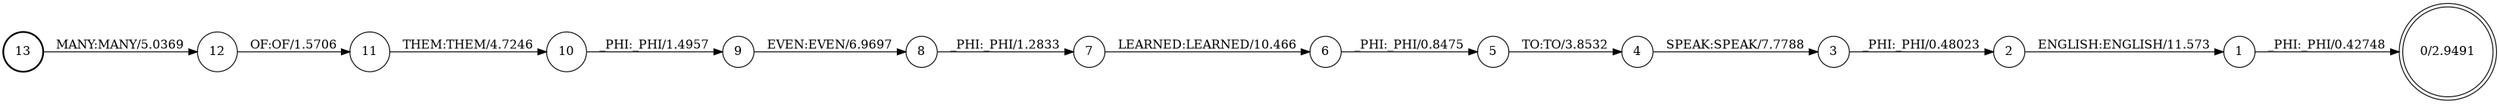 digraph FST {
rankdir = LR;
size = "22,17";
label = "";
center = 1;
orientation = Portrait;
ranksep = "0.4";
nodesep = "0.25";
13 [label = "13", shape = circle, style = bold, fontsize = 14]
	13 -> 12 [label = "MANY:MANY/5.0369", fontsize = 14];
0 [label = "0/2.9491", shape = doublecircle, style = solid, fontsize = 14]
1 [label = "1", shape = circle, style = solid, fontsize = 14]
	1 -> 0 [label = "_PHI:_PHI/0.42748", fontsize = 14];
2 [label = "2", shape = circle, style = solid, fontsize = 14]
	2 -> 1 [label = "ENGLISH:ENGLISH/11.573", fontsize = 14];
3 [label = "3", shape = circle, style = solid, fontsize = 14]
	3 -> 2 [label = "_PHI:_PHI/0.48023", fontsize = 14];
4 [label = "4", shape = circle, style = solid, fontsize = 14]
	4 -> 3 [label = "SPEAK:SPEAK/7.7788", fontsize = 14];
5 [label = "5", shape = circle, style = solid, fontsize = 14]
	5 -> 4 [label = "TO:TO/3.8532", fontsize = 14];
6 [label = "6", shape = circle, style = solid, fontsize = 14]
	6 -> 5 [label = "_PHI:_PHI/0.8475", fontsize = 14];
7 [label = "7", shape = circle, style = solid, fontsize = 14]
	7 -> 6 [label = "LEARNED:LEARNED/10.466", fontsize = 14];
8 [label = "8", shape = circle, style = solid, fontsize = 14]
	8 -> 7 [label = "_PHI:_PHI/1.2833", fontsize = 14];
9 [label = "9", shape = circle, style = solid, fontsize = 14]
	9 -> 8 [label = "EVEN:EVEN/6.9697", fontsize = 14];
10 [label = "10", shape = circle, style = solid, fontsize = 14]
	10 -> 9 [label = "_PHI:_PHI/1.4957", fontsize = 14];
11 [label = "11", shape = circle, style = solid, fontsize = 14]
	11 -> 10 [label = "THEM:THEM/4.7246", fontsize = 14];
12 [label = "12", shape = circle, style = solid, fontsize = 14]
	12 -> 11 [label = "OF:OF/1.5706", fontsize = 14];
}
